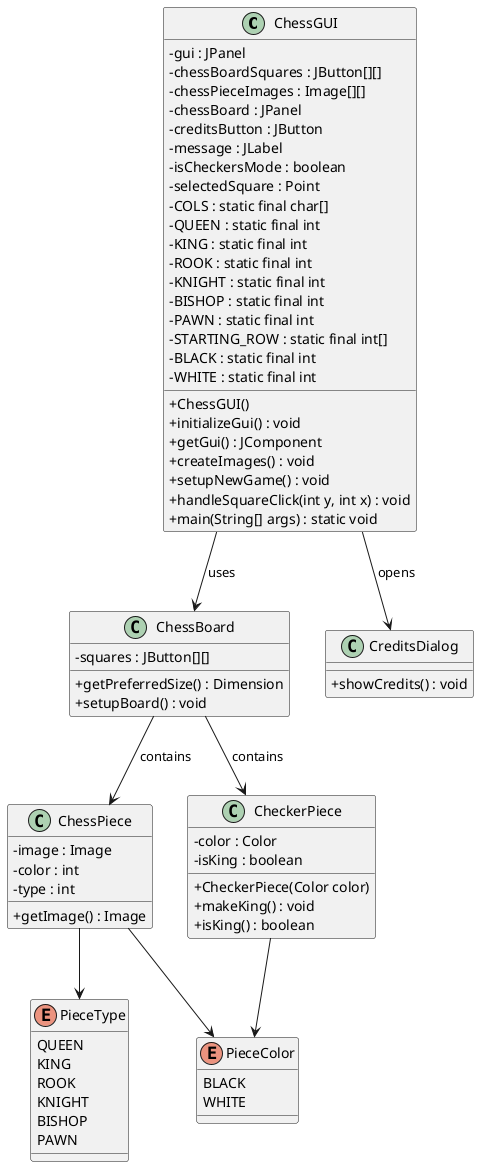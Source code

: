 @startuml
skinparam classAttributeIconSize 0

class ChessGUI {
    - gui : JPanel
    - chessBoardSquares : JButton[][]
    - chessPieceImages : Image[][]
    - chessBoard : JPanel
    - creditsButton : JButton
    - message : JLabel
    - isCheckersMode : boolean
    - selectedSquare : Point
    - COLS : static final char[]
    - QUEEN : static final int
    - KING : static final int
    - ROOK : static final int
    - KNIGHT : static final int
    - BISHOP : static final int
    - PAWN : static final int
    - STARTING_ROW : static final int[]
    - BLACK : static final int
    - WHITE : static final int

    + ChessGUI()
    + initializeGui() : void
    + getGui() : JComponent
    + createImages() : void
    + setupNewGame() : void
    + handleSquareClick(int y, int x) : void
    + main(String[] args) : static void
}

class ChessBoard {
    - squares : JButton[][]
    + getPreferredSize() : Dimension
    + setupBoard() : void
}


class ChessPiece {
    - image : Image
    - color : int
    - type : int

    + getImage() : Image
}

class CheckerPiece {
    - color : Color
    - isKing : boolean

    + CheckerPiece(Color color)
    + makeKing() : void
    + isKing() : boolean
}

class CreditsDialog {
    + showCredits() : void
}

enum PieceType {
    QUEEN
    KING
    ROOK
    KNIGHT
    BISHOP
    PAWN
}

enum PieceColor {
    BLACK
    WHITE
}

ChessGUI --> ChessBoard : uses
ChessGUI --> CreditsDialog : opens
ChessBoard --> ChessPiece : contains
ChessBoard --> CheckerPiece : contains
ChessPiece --> PieceType
ChessPiece --> PieceColor
CheckerPiece --> PieceColor

@enduml
